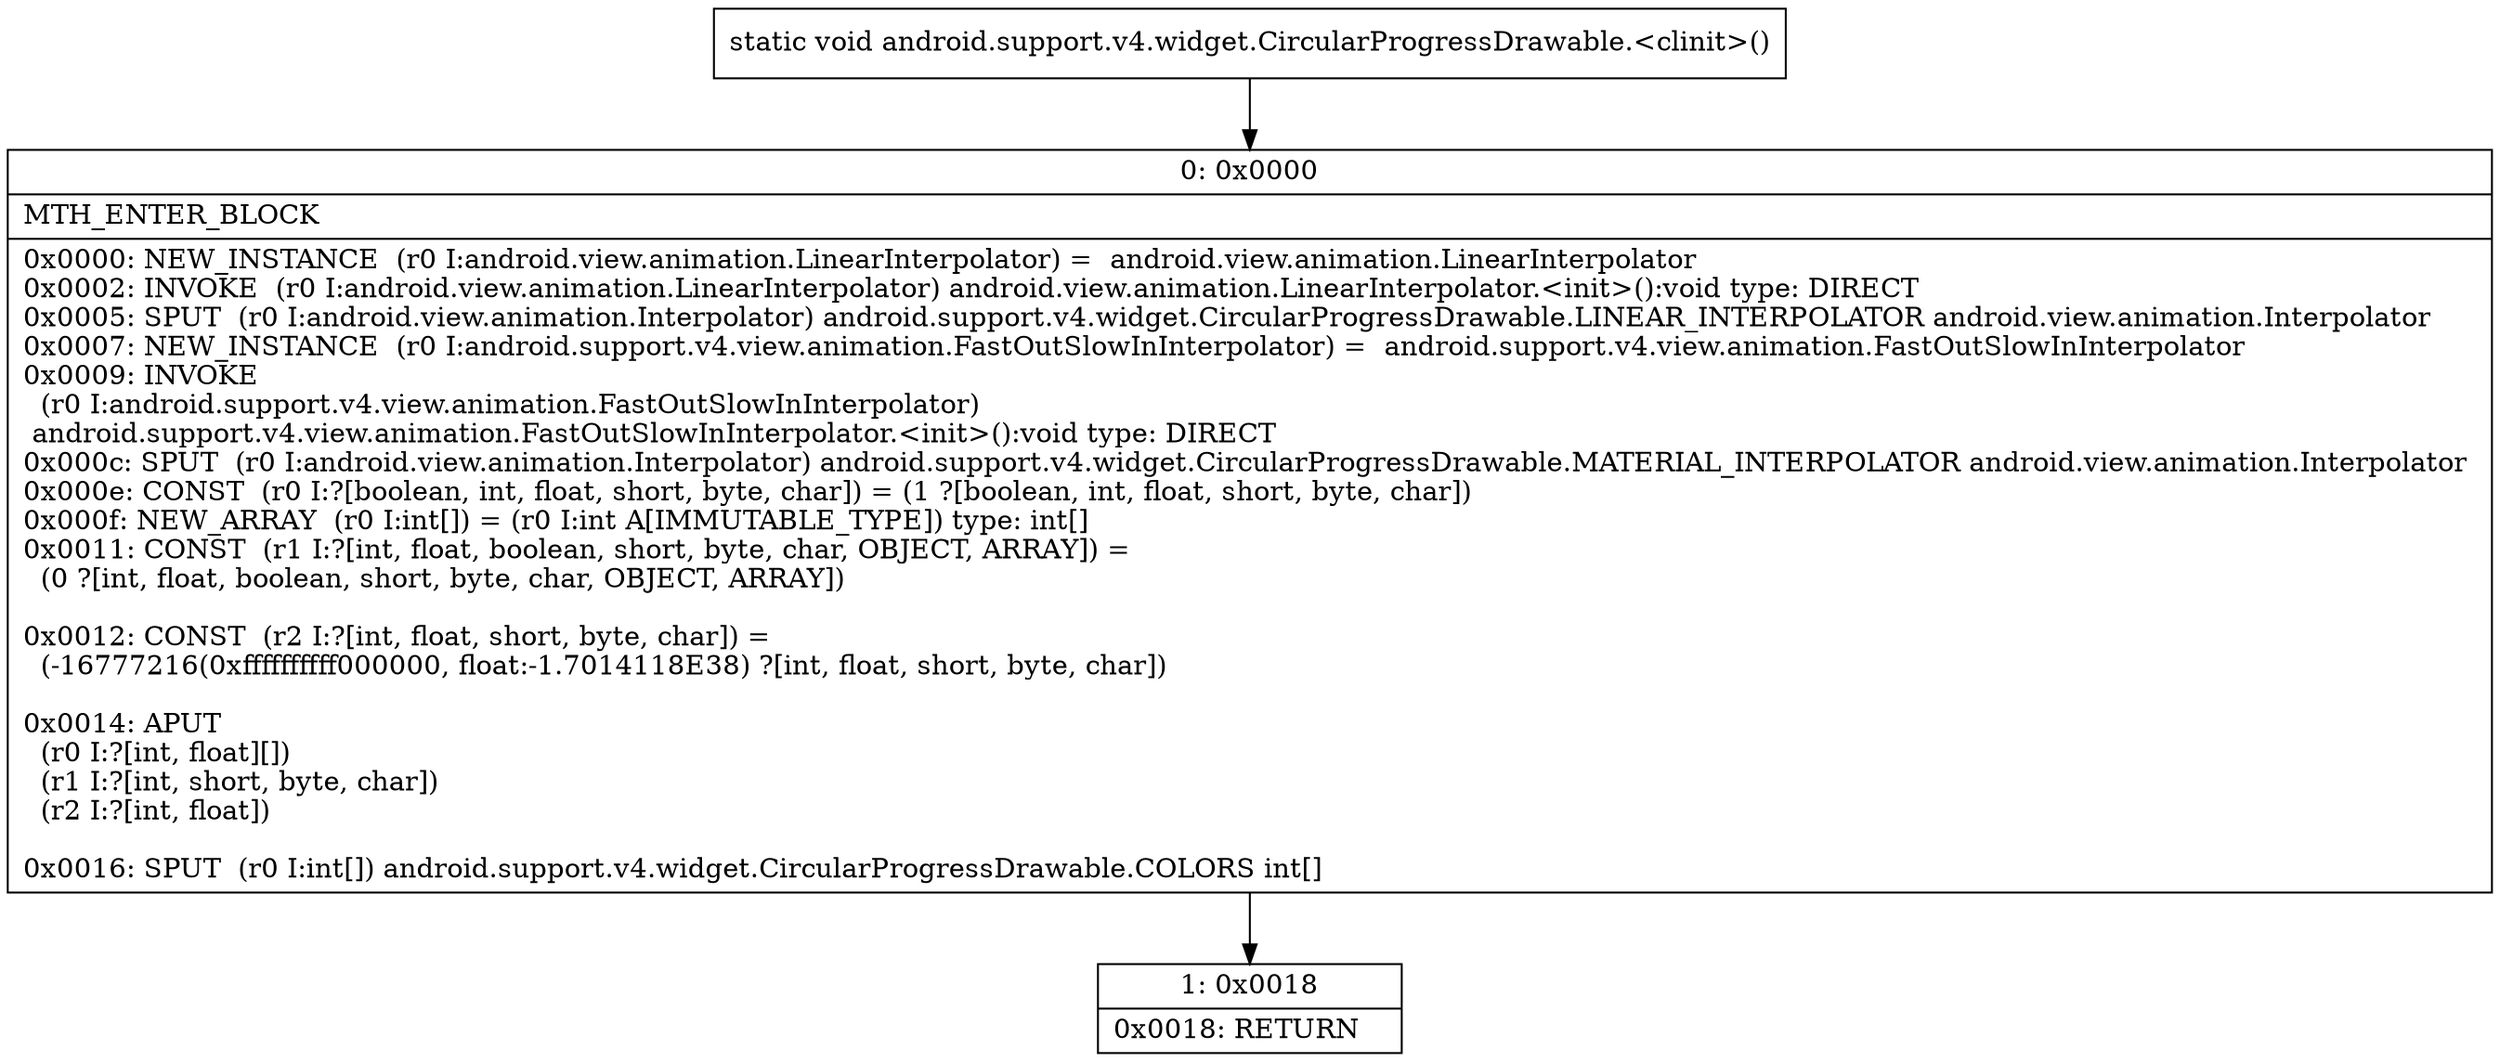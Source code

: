 digraph "CFG forandroid.support.v4.widget.CircularProgressDrawable.\<clinit\>()V" {
Node_0 [shape=record,label="{0\:\ 0x0000|MTH_ENTER_BLOCK\l|0x0000: NEW_INSTANCE  (r0 I:android.view.animation.LinearInterpolator) =  android.view.animation.LinearInterpolator \l0x0002: INVOKE  (r0 I:android.view.animation.LinearInterpolator) android.view.animation.LinearInterpolator.\<init\>():void type: DIRECT \l0x0005: SPUT  (r0 I:android.view.animation.Interpolator) android.support.v4.widget.CircularProgressDrawable.LINEAR_INTERPOLATOR android.view.animation.Interpolator \l0x0007: NEW_INSTANCE  (r0 I:android.support.v4.view.animation.FastOutSlowInInterpolator) =  android.support.v4.view.animation.FastOutSlowInInterpolator \l0x0009: INVOKE  \l  (r0 I:android.support.v4.view.animation.FastOutSlowInInterpolator)\l android.support.v4.view.animation.FastOutSlowInInterpolator.\<init\>():void type: DIRECT \l0x000c: SPUT  (r0 I:android.view.animation.Interpolator) android.support.v4.widget.CircularProgressDrawable.MATERIAL_INTERPOLATOR android.view.animation.Interpolator \l0x000e: CONST  (r0 I:?[boolean, int, float, short, byte, char]) = (1 ?[boolean, int, float, short, byte, char]) \l0x000f: NEW_ARRAY  (r0 I:int[]) = (r0 I:int A[IMMUTABLE_TYPE]) type: int[] \l0x0011: CONST  (r1 I:?[int, float, boolean, short, byte, char, OBJECT, ARRAY]) = \l  (0 ?[int, float, boolean, short, byte, char, OBJECT, ARRAY])\l \l0x0012: CONST  (r2 I:?[int, float, short, byte, char]) = \l  (\-16777216(0xffffffffff000000, float:\-1.7014118E38) ?[int, float, short, byte, char])\l \l0x0014: APUT  \l  (r0 I:?[int, float][])\l  (r1 I:?[int, short, byte, char])\l  (r2 I:?[int, float])\l \l0x0016: SPUT  (r0 I:int[]) android.support.v4.widget.CircularProgressDrawable.COLORS int[] \l}"];
Node_1 [shape=record,label="{1\:\ 0x0018|0x0018: RETURN   \l}"];
MethodNode[shape=record,label="{static void android.support.v4.widget.CircularProgressDrawable.\<clinit\>() }"];
MethodNode -> Node_0;
Node_0 -> Node_1;
}

